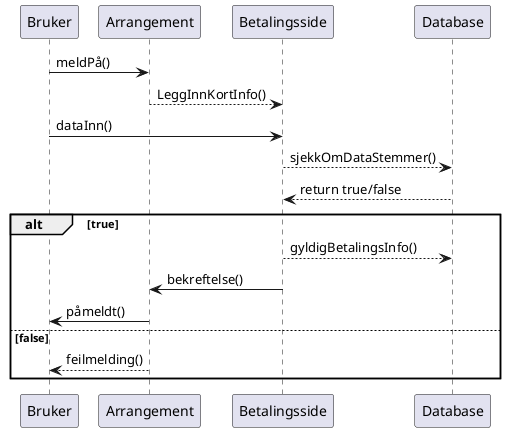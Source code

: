 @startuml
Bruker->Arrangement: meldPå()

Arrangement-->Betalingsside: LeggInnKortInfo()
Bruker->Betalingsside: dataInn()
Betalingsside-->Database: sjekkOmDataStemmer()
Database-->Betalingsside: return true/false

alt true
Betalingsside--> Database: gyldigBetalingsInfo()
Betalingsside ->Arrangement : bekreftelse()
Arrangement->Bruker: påmeldt()
else false
Arrangement-->Bruker: feilmelding()
end
@enduml